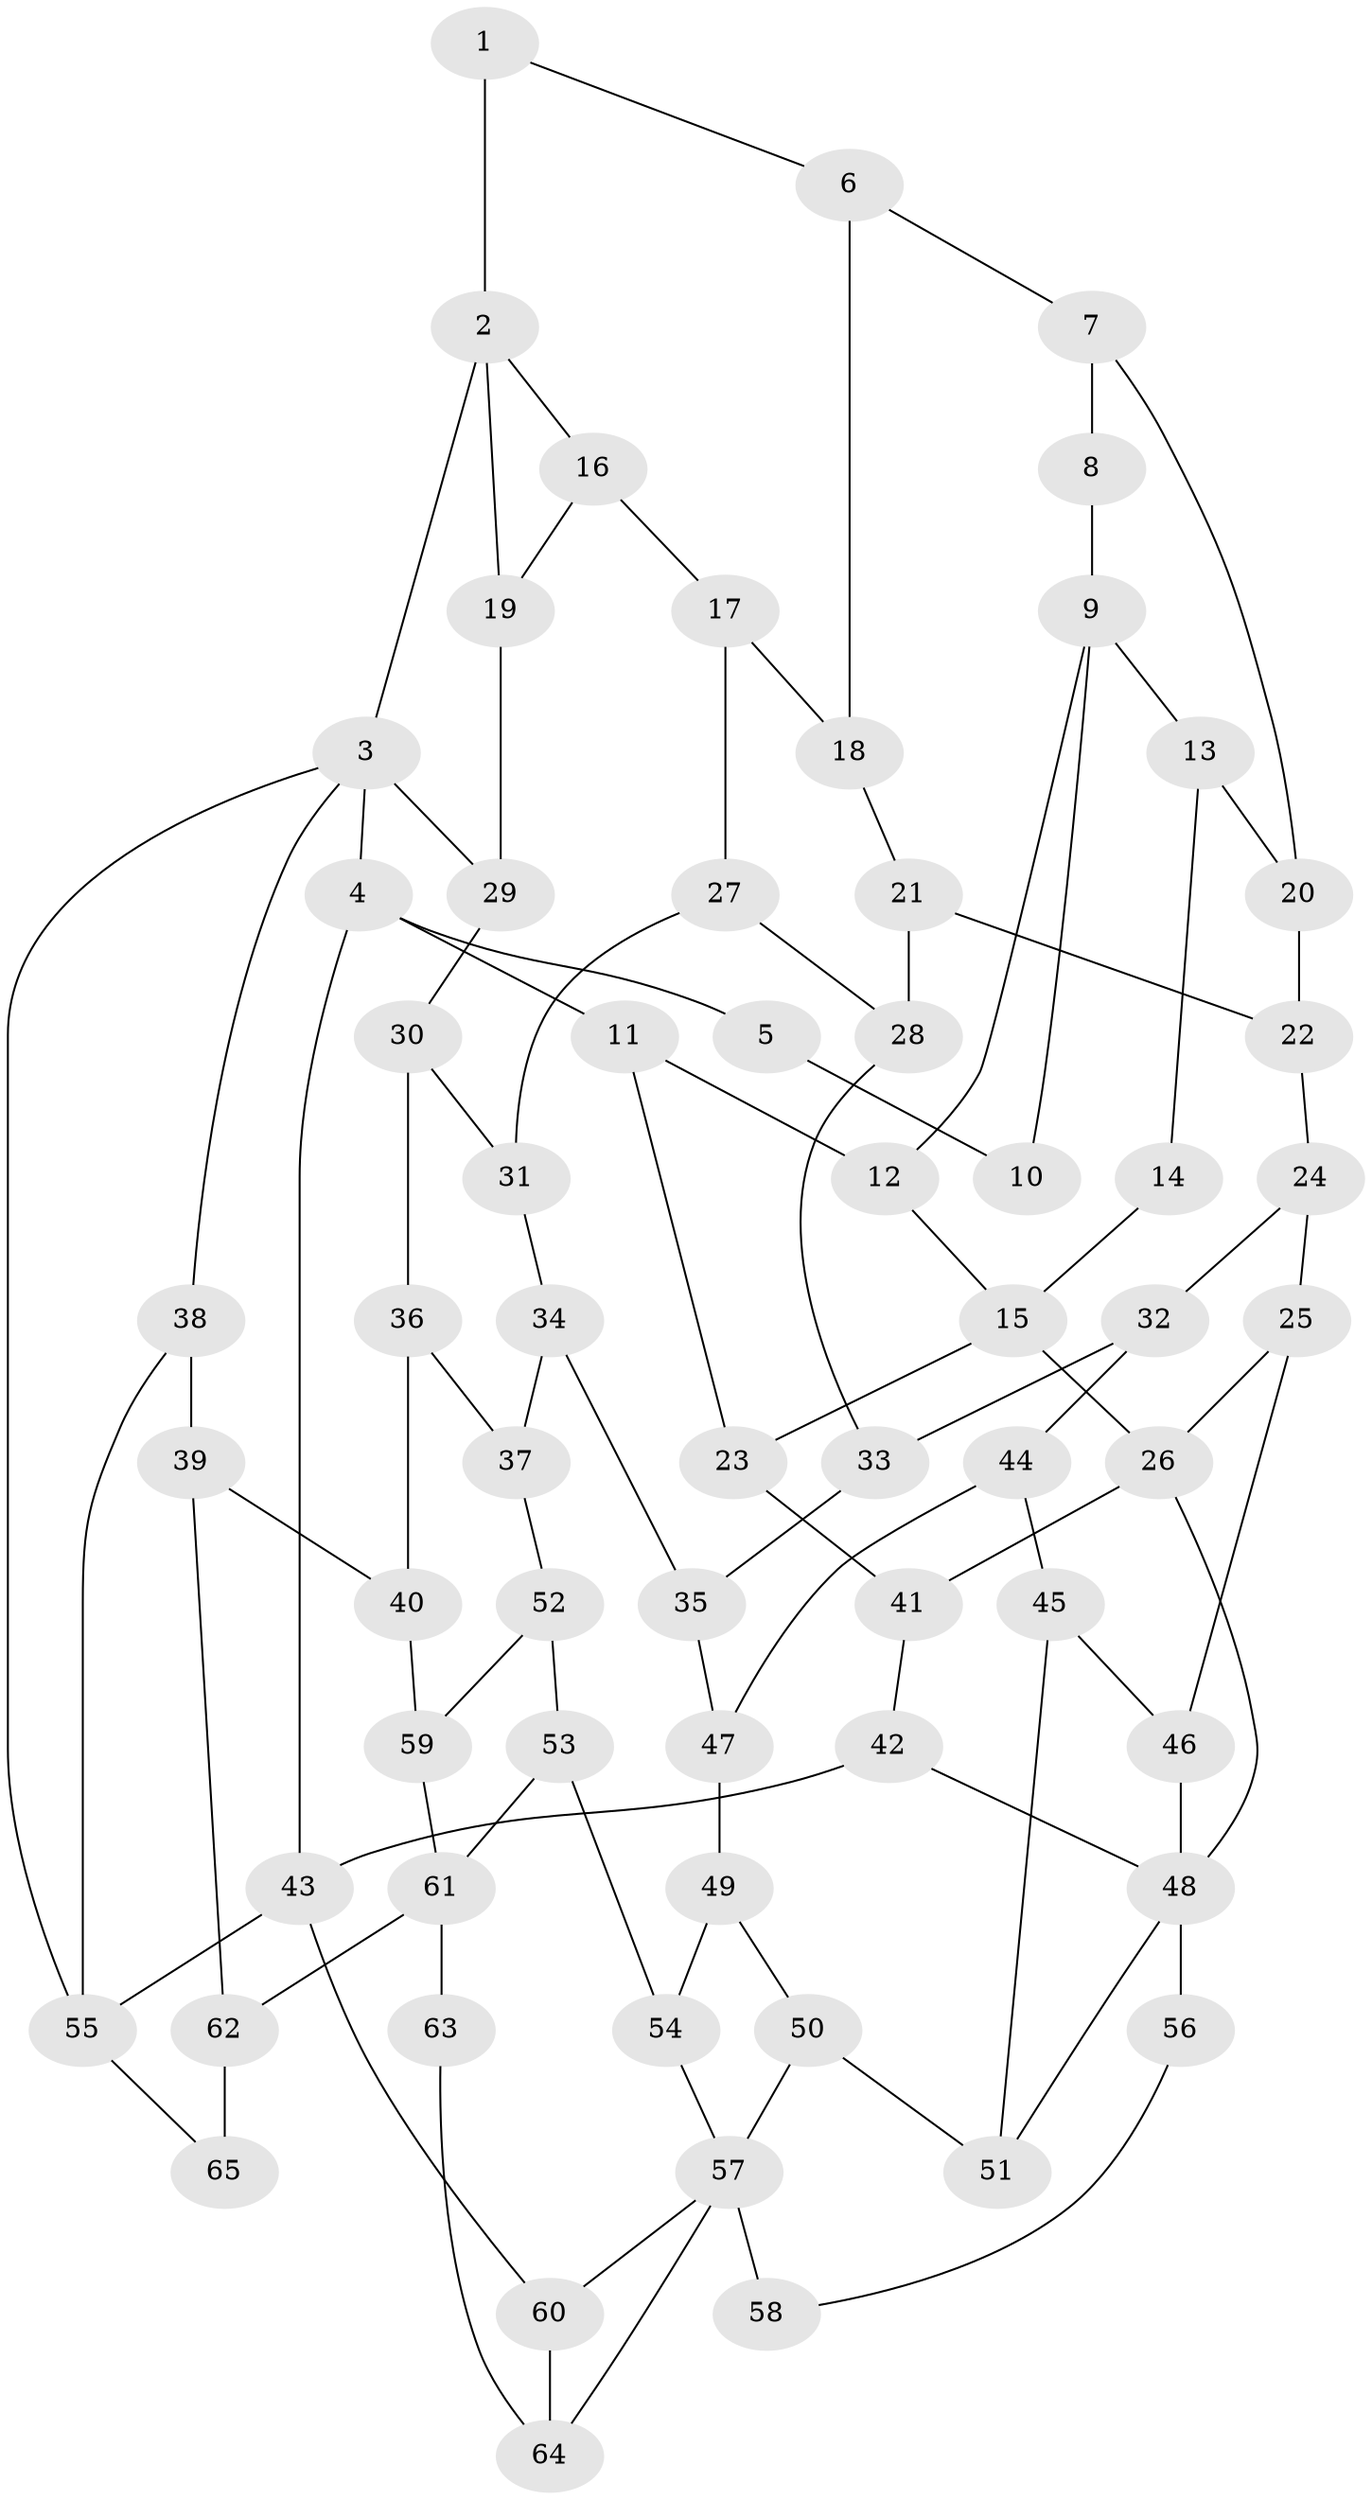 // original degree distribution, {3: 0.022222222222222223, 5: 0.5333333333333333, 6: 0.2111111111111111, 4: 0.23333333333333334}
// Generated by graph-tools (version 1.1) at 2025/54/03/04/25 22:54:49]
// undirected, 65 vertices, 100 edges
graph export_dot {
  node [color=gray90,style=filled];
  1;
  2;
  3;
  4;
  5;
  6;
  7;
  8;
  9;
  10;
  11;
  12;
  13;
  14;
  15;
  16;
  17;
  18;
  19;
  20;
  21;
  22;
  23;
  24;
  25;
  26;
  27;
  28;
  29;
  30;
  31;
  32;
  33;
  34;
  35;
  36;
  37;
  38;
  39;
  40;
  41;
  42;
  43;
  44;
  45;
  46;
  47;
  48;
  49;
  50;
  51;
  52;
  53;
  54;
  55;
  56;
  57;
  58;
  59;
  60;
  61;
  62;
  63;
  64;
  65;
  1 -- 2 [weight=2.0];
  1 -- 6 [weight=1.0];
  2 -- 3 [weight=2.0];
  2 -- 16 [weight=1.0];
  2 -- 19 [weight=1.0];
  3 -- 4 [weight=1.0];
  3 -- 29 [weight=1.0];
  3 -- 38 [weight=1.0];
  3 -- 55 [weight=1.0];
  4 -- 5 [weight=1.0];
  4 -- 11 [weight=1.0];
  4 -- 43 [weight=1.0];
  5 -- 10 [weight=1.0];
  6 -- 7 [weight=1.0];
  6 -- 18 [weight=1.0];
  7 -- 8 [weight=1.0];
  7 -- 20 [weight=1.0];
  8 -- 9 [weight=2.0];
  9 -- 10 [weight=2.0];
  9 -- 12 [weight=1.0];
  9 -- 13 [weight=1.0];
  11 -- 12 [weight=1.0];
  11 -- 23 [weight=1.0];
  12 -- 15 [weight=1.0];
  13 -- 14 [weight=1.0];
  13 -- 20 [weight=1.0];
  14 -- 15 [weight=2.0];
  15 -- 23 [weight=1.0];
  15 -- 26 [weight=2.0];
  16 -- 17 [weight=1.0];
  16 -- 19 [weight=1.0];
  17 -- 18 [weight=1.0];
  17 -- 27 [weight=1.0];
  18 -- 21 [weight=1.0];
  19 -- 29 [weight=1.0];
  20 -- 22 [weight=1.0];
  21 -- 22 [weight=1.0];
  21 -- 28 [weight=1.0];
  22 -- 24 [weight=1.0];
  23 -- 41 [weight=1.0];
  24 -- 25 [weight=1.0];
  24 -- 32 [weight=1.0];
  25 -- 26 [weight=1.0];
  25 -- 46 [weight=1.0];
  26 -- 41 [weight=1.0];
  26 -- 48 [weight=1.0];
  27 -- 28 [weight=1.0];
  27 -- 31 [weight=1.0];
  28 -- 33 [weight=1.0];
  29 -- 30 [weight=1.0];
  30 -- 31 [weight=1.0];
  30 -- 36 [weight=1.0];
  31 -- 34 [weight=1.0];
  32 -- 33 [weight=1.0];
  32 -- 44 [weight=1.0];
  33 -- 35 [weight=1.0];
  34 -- 35 [weight=1.0];
  34 -- 37 [weight=1.0];
  35 -- 47 [weight=1.0];
  36 -- 37 [weight=1.0];
  36 -- 40 [weight=1.0];
  37 -- 52 [weight=1.0];
  38 -- 39 [weight=1.0];
  38 -- 55 [weight=1.0];
  39 -- 40 [weight=1.0];
  39 -- 62 [weight=1.0];
  40 -- 59 [weight=1.0];
  41 -- 42 [weight=1.0];
  42 -- 43 [weight=1.0];
  42 -- 48 [weight=1.0];
  43 -- 55 [weight=1.0];
  43 -- 60 [weight=1.0];
  44 -- 45 [weight=1.0];
  44 -- 47 [weight=1.0];
  45 -- 46 [weight=1.0];
  45 -- 51 [weight=1.0];
  46 -- 48 [weight=1.0];
  47 -- 49 [weight=1.0];
  48 -- 51 [weight=1.0];
  48 -- 56 [weight=2.0];
  49 -- 50 [weight=1.0];
  49 -- 54 [weight=1.0];
  50 -- 51 [weight=1.0];
  50 -- 57 [weight=1.0];
  52 -- 53 [weight=1.0];
  52 -- 59 [weight=1.0];
  53 -- 54 [weight=1.0];
  53 -- 61 [weight=1.0];
  54 -- 57 [weight=1.0];
  55 -- 65 [weight=1.0];
  56 -- 58 [weight=1.0];
  57 -- 58 [weight=2.0];
  57 -- 60 [weight=1.0];
  57 -- 64 [weight=1.0];
  59 -- 61 [weight=1.0];
  60 -- 64 [weight=1.0];
  61 -- 62 [weight=2.0];
  61 -- 63 [weight=2.0];
  62 -- 65 [weight=2.0];
  63 -- 64 [weight=1.0];
}
